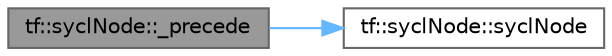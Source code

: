 digraph "tf::syclNode::_precede"
{
 // LATEX_PDF_SIZE
  bgcolor="transparent";
  edge [fontname=Helvetica,fontsize=10,labelfontname=Helvetica,labelfontsize=10];
  node [fontname=Helvetica,fontsize=10,shape=box,height=0.2,width=0.4];
  rankdir="LR";
  Node1 [id="Node000001",label="tf::syclNode::_precede",height=0.2,width=0.4,color="gray40", fillcolor="grey60", style="filled", fontcolor="black",tooltip=" "];
  Node1 -> Node2 [id="edge1_Node000001_Node000002",color="steelblue1",style="solid",tooltip=" "];
  Node2 [id="Node000002",label="tf::syclNode::syclNode",height=0.2,width=0.4,color="grey40", fillcolor="white", style="filled",URL="$classtf_1_1sycl_node.html#a077dd6c80efd5ad9564ada1c48839bc3",tooltip=" "];
}
